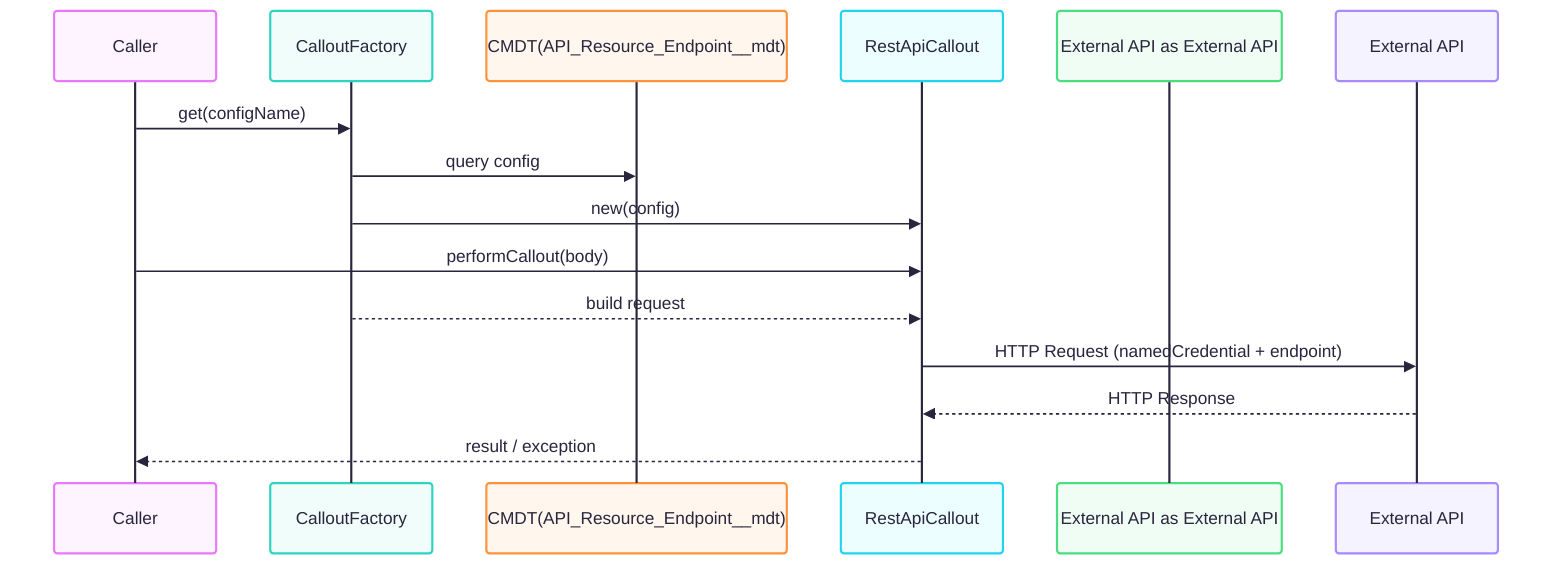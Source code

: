 ---
config:
  look: classic
  theme: redux-color
---
sequenceDiagram
  participant Caller as Caller
  participant CalloutFactory as CalloutFactory
  participant CMDT as CMDT(API_Resource_Endpoint__mdt)
  participant RestApiCallout as RestApiCallout
  participant External API as External API
  Caller ->> CalloutFactory: get(configName)
  CalloutFactory ->> CMDT: query config
  CalloutFactory ->> RestApiCallout: new(config)
  Caller ->> RestApiCallout: performCallout(body)
  CalloutFactory -->> RestApiCallout: build request
  RestApiCallout ->> External API: HTTP Request (namedCredential + endpoint)
  External API -->> RestApiCallout: HTTP Response
  RestApiCallout -->> Caller: result / exception